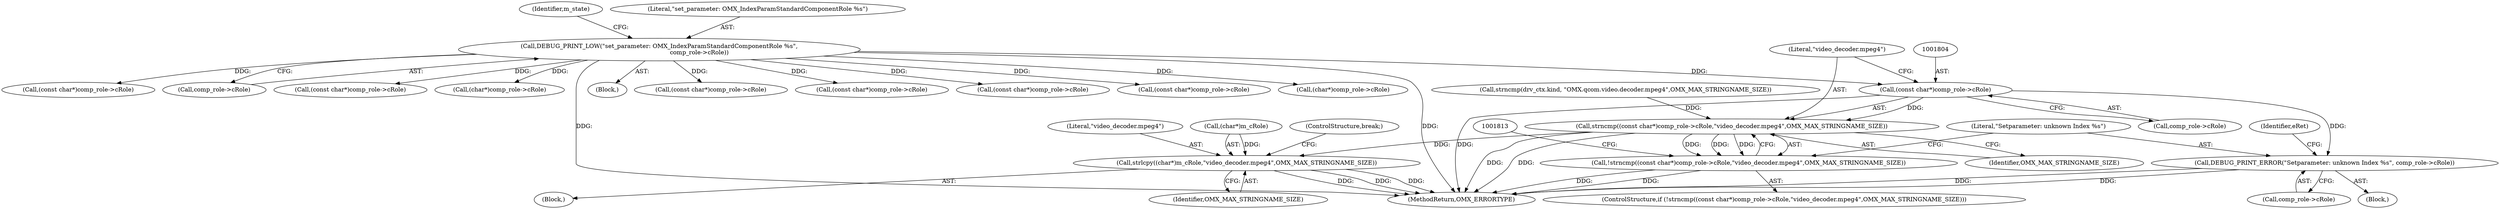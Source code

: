 digraph "0_Android_46e305be6e670a5a0041b0b4861122a0f1aabefa_2@pointer" {
"1001803" [label="(Call,(const char*)comp_role->cRole)"];
"1001693" [label="(Call,DEBUG_PRINT_LOW(\"set_parameter: OMX_IndexParamStandardComponentRole %s\",\n                                          comp_role->cRole))"];
"1001802" [label="(Call,strncmp((const char*)comp_role->cRole,\"video_decoder.mpeg4\",OMX_MAX_STRINGNAME_SIZE))"];
"1001801" [label="(Call,!strncmp((const char*)comp_role->cRole,\"video_decoder.mpeg4\",OMX_MAX_STRINGNAME_SIZE))"];
"1001811" [label="(Call,strlcpy((char*)m_cRole,\"video_decoder.mpeg4\",OMX_MAX_STRINGNAME_SIZE))"];
"1001819" [label="(Call,DEBUG_PRINT_ERROR(\"Setparameter: unknown Index %s\", comp_role->cRole))"];
"1001825" [label="(Identifier,eRet)"];
"1001821" [label="(Call,comp_role->cRole)"];
"1001808" [label="(Literal,\"video_decoder.mpeg4\")"];
"1001683" [label="(Block,)"];
"1001810" [label="(Block,)"];
"1001802" [label="(Call,strncmp((const char*)comp_role->cRole,\"video_decoder.mpeg4\",OMX_MAX_STRINGNAME_SIZE))"];
"1001693" [label="(Call,DEBUG_PRINT_LOW(\"set_parameter: OMX_IndexParamStandardComponentRole %s\",\n                                          comp_role->cRole))"];
"1001800" [label="(ControlStructure,if (!strncmp((const char*)comp_role->cRole,\"video_decoder.mpeg4\",OMX_MAX_STRINGNAME_SIZE)))"];
"1002093" [label="(ControlStructure,break;)"];
"1001877" [label="(Call,(const char*)comp_role->cRole)"];
"1001793" [label="(Call,strncmp(drv_ctx.kind, \"OMX.qcom.video.decoder.mpeg4\",OMX_MAX_STRINGNAME_SIZE))"];
"1001820" [label="(Literal,\"Setparameter: unknown Index %s\")"];
"1002059" [label="(Call,(const char*)comp_role->cRole)"];
"1002013" [label="(Call,(const char*)comp_role->cRole)"];
"1001975" [label="(Call,(const char*)comp_role->cRole)"];
"1001818" [label="(Block,)"];
"1001766" [label="(Call,(char*)comp_role->cRole)"];
"1001930" [label="(Call,(const char*)comp_role->cRole)"];
"1001811" [label="(Call,strlcpy((char*)m_cRole,\"video_decoder.mpeg4\",OMX_MAX_STRINGNAME_SIZE))"];
"1001695" [label="(Call,comp_role->cRole)"];
"1001809" [label="(Identifier,OMX_MAX_STRINGNAME_SIZE)"];
"1001816" [label="(Identifier,OMX_MAX_STRINGNAME_SIZE)"];
"1001805" [label="(Call,comp_role->cRole)"];
"1001840" [label="(Call,(const char*)comp_role->cRole)"];
"1001701" [label="(Identifier,m_state)"];
"1001801" [label="(Call,!strncmp((const char*)comp_role->cRole,\"video_decoder.mpeg4\",OMX_MAX_STRINGNAME_SIZE))"];
"1001803" [label="(Call,(const char*)comp_role->cRole)"];
"1001694" [label="(Literal,\"set_parameter: OMX_IndexParamStandardComponentRole %s\")"];
"1001819" [label="(Call,DEBUG_PRINT_ERROR(\"Setparameter: unknown Index %s\", comp_role->cRole))"];
"1001729" [label="(Call,(char*)comp_role->cRole)"];
"1003158" [label="(MethodReturn,OMX_ERRORTYPE)"];
"1001815" [label="(Literal,\"video_decoder.mpeg4\")"];
"1001812" [label="(Call,(char*)m_cRole)"];
"1001803" -> "1001802"  [label="AST: "];
"1001803" -> "1001805"  [label="CFG: "];
"1001804" -> "1001803"  [label="AST: "];
"1001805" -> "1001803"  [label="AST: "];
"1001808" -> "1001803"  [label="CFG: "];
"1001803" -> "1003158"  [label="DDG: "];
"1001803" -> "1001802"  [label="DDG: "];
"1001693" -> "1001803"  [label="DDG: "];
"1001803" -> "1001819"  [label="DDG: "];
"1001693" -> "1001683"  [label="AST: "];
"1001693" -> "1001695"  [label="CFG: "];
"1001694" -> "1001693"  [label="AST: "];
"1001695" -> "1001693"  [label="AST: "];
"1001701" -> "1001693"  [label="CFG: "];
"1001693" -> "1003158"  [label="DDG: "];
"1001693" -> "1003158"  [label="DDG: "];
"1001693" -> "1001729"  [label="DDG: "];
"1001693" -> "1001766"  [label="DDG: "];
"1001693" -> "1001840"  [label="DDG: "];
"1001693" -> "1001877"  [label="DDG: "];
"1001693" -> "1001930"  [label="DDG: "];
"1001693" -> "1001975"  [label="DDG: "];
"1001693" -> "1002013"  [label="DDG: "];
"1001693" -> "1002059"  [label="DDG: "];
"1001802" -> "1001801"  [label="AST: "];
"1001802" -> "1001809"  [label="CFG: "];
"1001808" -> "1001802"  [label="AST: "];
"1001809" -> "1001802"  [label="AST: "];
"1001801" -> "1001802"  [label="CFG: "];
"1001802" -> "1003158"  [label="DDG: "];
"1001802" -> "1003158"  [label="DDG: "];
"1001802" -> "1001801"  [label="DDG: "];
"1001802" -> "1001801"  [label="DDG: "];
"1001802" -> "1001801"  [label="DDG: "];
"1001793" -> "1001802"  [label="DDG: "];
"1001802" -> "1001811"  [label="DDG: "];
"1001801" -> "1001800"  [label="AST: "];
"1001813" -> "1001801"  [label="CFG: "];
"1001820" -> "1001801"  [label="CFG: "];
"1001801" -> "1003158"  [label="DDG: "];
"1001801" -> "1003158"  [label="DDG: "];
"1001811" -> "1001810"  [label="AST: "];
"1001811" -> "1001816"  [label="CFG: "];
"1001812" -> "1001811"  [label="AST: "];
"1001815" -> "1001811"  [label="AST: "];
"1001816" -> "1001811"  [label="AST: "];
"1002093" -> "1001811"  [label="CFG: "];
"1001811" -> "1003158"  [label="DDG: "];
"1001811" -> "1003158"  [label="DDG: "];
"1001811" -> "1003158"  [label="DDG: "];
"1001812" -> "1001811"  [label="DDG: "];
"1001819" -> "1001818"  [label="AST: "];
"1001819" -> "1001821"  [label="CFG: "];
"1001820" -> "1001819"  [label="AST: "];
"1001821" -> "1001819"  [label="AST: "];
"1001825" -> "1001819"  [label="CFG: "];
"1001819" -> "1003158"  [label="DDG: "];
"1001819" -> "1003158"  [label="DDG: "];
}
